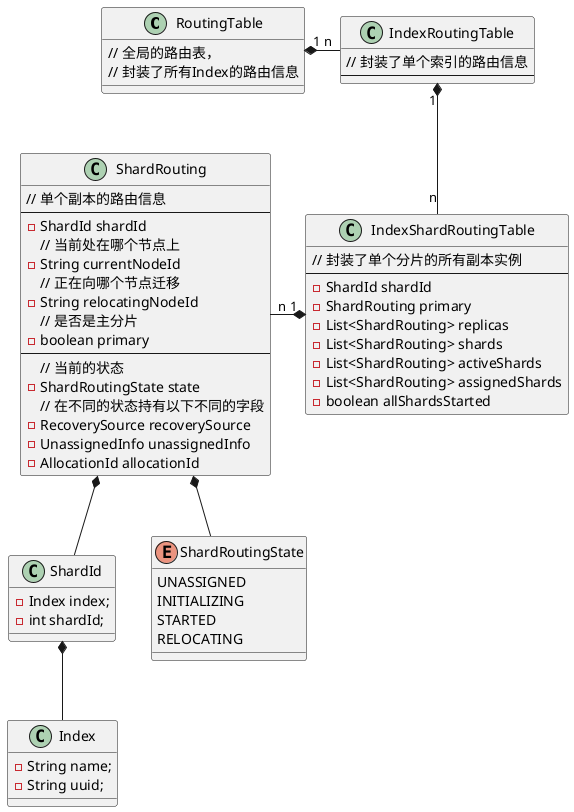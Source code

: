 @startuml
class RoutingTable{
    // 全局的路由表，
    // 封装了所有Index的路由信息
}

class IndexRoutingTable{
    // 封装了单个索引的路由信息
    ---
}

class IndexShardRoutingTable{
    // 封装了单个分片的所有副本实例
    ---
    -ShardId shardId
    -ShardRouting primary
    -List<ShardRouting> replicas
    -List<ShardRouting> shards
    -List<ShardRouting> activeShards
    -List<ShardRouting> assignedShards
    -boolean allShardsStarted
}

class ShardRouting{
    // 单个副本的路由信息
    ---
    -ShardId shardId
    // 当前处在哪个节点上
    -String currentNodeId
    // 正在向哪个节点迁移
    -String relocatingNodeId
    // 是否是主分片
    -boolean primary
    --
    // 当前的状态
    -ShardRoutingState state
    // 在不同的状态持有以下不同的字段
    -RecoverySource recoverySource
    -UnassignedInfo unassignedInfo
    -AllocationId allocationId
}

class ShardId{
    -Index index;
    -int shardId;
}

class Index{
    -String name;
    -String uuid;
}

enum ShardRoutingState{
    UNASSIGNED
    INITIALIZING
    STARTED
    RELOCATING
}

RoutingTable "1" *--right-- "n" IndexRoutingTable
IndexRoutingTable "1" *-- "n" IndexShardRoutingTable
IndexShardRoutingTable "1" *--left-- "n" ShardRouting
ShardRouting *-- ShardId
ShardId *-- Index
ShardRouting *-- ShardRoutingState

@enduml